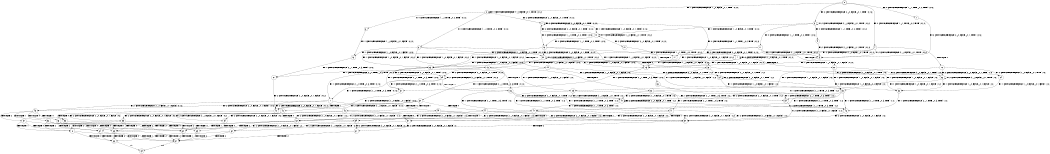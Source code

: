 digraph BCG {
size = "7, 10.5";
center = TRUE;
node [shape = circle];
0 [peripheries = 2];
0 -> 1 [label = "EX !0 !ATOMIC_EXCH_BRANCH (1, +1, TRUE, +0, 2, TRUE) !:0:1:2:"];
0 -> 2 [label = "EX !1 !ATOMIC_EXCH_BRANCH (1, +0, FALSE, +0, 1, TRUE) !:0:1:2:"];
0 -> 3 [label = "EX !2 !ATOMIC_EXCH_BRANCH (2, +0, FALSE, +0, 1, TRUE) !:0:1:2:"];
0 -> 4 [label = "EX !0 !ATOMIC_EXCH_BRANCH (1, +1, TRUE, +0, 2, TRUE) !:0:1:2:"];
1 -> 5 [label = "EX !2 !ATOMIC_EXCH_BRANCH (2, +0, FALSE, +0, 1, TRUE) !:0:1:2:"];
2 -> 6 [label = "EX !0 !ATOMIC_EXCH_BRANCH (1, +1, TRUE, +0, 2, TRUE) !:0:1:2:"];
2 -> 7 [label = "EX !2 !ATOMIC_EXCH_BRANCH (2, +0, FALSE, +0, 1, TRUE) !:0:1:2:"];
2 -> 8 [label = "EX !0 !ATOMIC_EXCH_BRANCH (1, +1, TRUE, +0, 2, TRUE) !:0:1:2:"];
2 -> 2 [label = "EX !1 !ATOMIC_EXCH_BRANCH (1, +0, FALSE, +0, 1, TRUE) !:0:1:2:"];
3 -> 9 [label = "EX !0 !ATOMIC_EXCH_BRANCH (1, +1, TRUE, +0, 2, TRUE) !:0:1:2:"];
3 -> 10 [label = "EX !1 !ATOMIC_EXCH_BRANCH (1, +0, FALSE, +0, 1, TRUE) !:0:1:2:"];
3 -> 11 [label = "EX !0 !ATOMIC_EXCH_BRANCH (1, +1, TRUE, +0, 2, TRUE) !:0:1:2:"];
3 -> 3 [label = "EX !2 !ATOMIC_EXCH_BRANCH (2, +0, FALSE, +0, 1, TRUE) !:0:1:2:"];
4 -> 5 [label = "EX !2 !ATOMIC_EXCH_BRANCH (2, +0, FALSE, +0, 1, TRUE) !:0:1:2:"];
4 -> 12 [label = "TERMINATE !0"];
4 -> 13 [label = "EX !1 !ATOMIC_EXCH_BRANCH (1, +0, FALSE, +0, 1, FALSE) !:0:1:2:"];
4 -> 14 [label = "EX !2 !ATOMIC_EXCH_BRANCH (2, +0, FALSE, +0, 1, TRUE) !:0:1:2:"];
5 -> 15 [label = "EX !1 !ATOMIC_EXCH_BRANCH (1, +0, FALSE, +0, 1, FALSE) !:0:1:2:"];
6 -> 16 [label = "EX !1 !ATOMIC_EXCH_BRANCH (1, +0, FALSE, +0, 1, FALSE) !:0:1:2:"];
7 -> 17 [label = "EX !0 !ATOMIC_EXCH_BRANCH (1, +1, TRUE, +0, 2, TRUE) !:0:1:2:"];
7 -> 18 [label = "EX !0 !ATOMIC_EXCH_BRANCH (1, +1, TRUE, +0, 2, TRUE) !:0:1:2:"];
7 -> 7 [label = "EX !2 !ATOMIC_EXCH_BRANCH (2, +0, FALSE, +0, 1, TRUE) !:0:1:2:"];
7 -> 10 [label = "EX !1 !ATOMIC_EXCH_BRANCH (1, +0, FALSE, +0, 1, TRUE) !:0:1:2:"];
8 -> 16 [label = "EX !1 !ATOMIC_EXCH_BRANCH (1, +0, FALSE, +0, 1, FALSE) !:0:1:2:"];
8 -> 19 [label = "TERMINATE !0"];
8 -> 20 [label = "EX !2 !ATOMIC_EXCH_BRANCH (2, +0, FALSE, +0, 1, TRUE) !:0:1:2:"];
8 -> 13 [label = "EX !1 !ATOMIC_EXCH_BRANCH (1, +0, FALSE, +0, 1, FALSE) !:0:1:2:"];
9 -> 5 [label = "EX !2 !ATOMIC_EXCH_BRANCH (2, +0, FALSE, +0, 1, TRUE) !:0:1:2:"];
10 -> 21 [label = "EX !2 !ATOMIC_EXCH_BRANCH (2, +0, FALSE, +0, 1, TRUE) !:0:1:2:"];
10 -> 18 [label = "EX !0 !ATOMIC_EXCH_BRANCH (1, +1, TRUE, +0, 2, TRUE) !:0:1:2:"];
10 -> 7 [label = "EX !2 !ATOMIC_EXCH_BRANCH (2, +0, FALSE, +0, 1, TRUE) !:0:1:2:"];
10 -> 10 [label = "EX !1 !ATOMIC_EXCH_BRANCH (1, +0, FALSE, +0, 1, TRUE) !:0:1:2:"];
11 -> 5 [label = "EX !2 !ATOMIC_EXCH_BRANCH (2, +0, FALSE, +0, 1, TRUE) !:0:1:2:"];
11 -> 22 [label = "TERMINATE !0"];
11 -> 23 [label = "EX !1 !ATOMIC_EXCH_BRANCH (1, +0, FALSE, +0, 1, FALSE) !:0:1:2:"];
11 -> 14 [label = "EX !2 !ATOMIC_EXCH_BRANCH (2, +0, FALSE, +0, 1, TRUE) !:0:1:2:"];
12 -> 24 [label = "EX !2 !ATOMIC_EXCH_BRANCH (2, +0, FALSE, +0, 1, TRUE) !:1:2:"];
12 -> 25 [label = "EX !1 !ATOMIC_EXCH_BRANCH (1, +0, FALSE, +0, 1, FALSE) !:1:2:"];
12 -> 26 [label = "EX !2 !ATOMIC_EXCH_BRANCH (2, +0, FALSE, +0, 1, TRUE) !:1:2:"];
13 -> 27 [label = "EX !1 !ATOMIC_EXCH_BRANCH (2, +1, TRUE, +0, 3, TRUE) !:0:1:2:"];
13 -> 28 [label = "TERMINATE !0"];
13 -> 29 [label = "EX !2 !ATOMIC_EXCH_BRANCH (2, +0, FALSE, +0, 1, TRUE) !:0:1:2:"];
13 -> 30 [label = "EX !1 !ATOMIC_EXCH_BRANCH (2, +1, TRUE, +0, 3, TRUE) !:0:1:2:"];
14 -> 15 [label = "EX !1 !ATOMIC_EXCH_BRANCH (1, +0, FALSE, +0, 1, FALSE) !:0:1:2:"];
14 -> 22 [label = "TERMINATE !0"];
14 -> 23 [label = "EX !1 !ATOMIC_EXCH_BRANCH (1, +0, FALSE, +0, 1, FALSE) !:0:1:2:"];
14 -> 14 [label = "EX !2 !ATOMIC_EXCH_BRANCH (2, +0, FALSE, +0, 1, TRUE) !:0:1:2:"];
15 -> 31 [label = "EX !1 !ATOMIC_EXCH_BRANCH (2, +1, TRUE, +0, 3, TRUE) !:0:1:2:"];
16 -> 27 [label = "EX !1 !ATOMIC_EXCH_BRANCH (2, +1, TRUE, +0, 3, TRUE) !:0:1:2:"];
17 -> 15 [label = "EX !1 !ATOMIC_EXCH_BRANCH (1, +0, FALSE, +0, 1, FALSE) !:0:1:2:"];
18 -> 15 [label = "EX !1 !ATOMIC_EXCH_BRANCH (1, +0, FALSE, +0, 1, FALSE) !:0:1:2:"];
18 -> 32 [label = "TERMINATE !0"];
18 -> 20 [label = "EX !2 !ATOMIC_EXCH_BRANCH (2, +0, FALSE, +0, 1, TRUE) !:0:1:2:"];
18 -> 23 [label = "EX !1 !ATOMIC_EXCH_BRANCH (1, +0, FALSE, +0, 1, FALSE) !:0:1:2:"];
19 -> 33 [label = "EX !1 !ATOMIC_EXCH_BRANCH (1, +0, FALSE, +0, 1, FALSE) !:1:2:"];
19 -> 34 [label = "EX !2 !ATOMIC_EXCH_BRANCH (2, +0, FALSE, +0, 1, TRUE) !:1:2:"];
19 -> 25 [label = "EX !1 !ATOMIC_EXCH_BRANCH (1, +0, FALSE, +0, 1, FALSE) !:1:2:"];
20 -> 15 [label = "EX !1 !ATOMIC_EXCH_BRANCH (1, +0, FALSE, +0, 1, FALSE) !:0:1:2:"];
20 -> 32 [label = "TERMINATE !0"];
20 -> 20 [label = "EX !2 !ATOMIC_EXCH_BRANCH (2, +0, FALSE, +0, 1, TRUE) !:0:1:2:"];
20 -> 23 [label = "EX !1 !ATOMIC_EXCH_BRANCH (1, +0, FALSE, +0, 1, FALSE) !:0:1:2:"];
21 -> 17 [label = "EX !0 !ATOMIC_EXCH_BRANCH (1, +1, TRUE, +0, 2, TRUE) !:0:1:2:"];
22 -> 24 [label = "EX !2 !ATOMIC_EXCH_BRANCH (2, +0, FALSE, +0, 1, TRUE) !:1:2:"];
22 -> 35 [label = "EX !1 !ATOMIC_EXCH_BRANCH (1, +0, FALSE, +0, 1, FALSE) !:1:2:"];
22 -> 26 [label = "EX !2 !ATOMIC_EXCH_BRANCH (2, +0, FALSE, +0, 1, TRUE) !:1:2:"];
23 -> 31 [label = "EX !1 !ATOMIC_EXCH_BRANCH (2, +1, TRUE, +0, 3, TRUE) !:0:1:2:"];
23 -> 36 [label = "TERMINATE !0"];
23 -> 29 [label = "EX !2 !ATOMIC_EXCH_BRANCH (2, +0, FALSE, +0, 1, TRUE) !:0:1:2:"];
23 -> 37 [label = "EX !1 !ATOMIC_EXCH_BRANCH (2, +1, TRUE, +0, 3, TRUE) !:0:1:2:"];
24 -> 38 [label = "EX !1 !ATOMIC_EXCH_BRANCH (1, +0, FALSE, +0, 1, FALSE) !:1:2:"];
25 -> 39 [label = "EX !1 !ATOMIC_EXCH_BRANCH (2, +1, TRUE, +0, 3, TRUE) !:1:2:"];
25 -> 40 [label = "EX !2 !ATOMIC_EXCH_BRANCH (2, +0, FALSE, +0, 1, TRUE) !:1:2:"];
25 -> 41 [label = "EX !1 !ATOMIC_EXCH_BRANCH (2, +1, TRUE, +0, 3, TRUE) !:1:2:"];
26 -> 38 [label = "EX !1 !ATOMIC_EXCH_BRANCH (1, +0, FALSE, +0, 1, FALSE) !:1:2:"];
26 -> 35 [label = "EX !1 !ATOMIC_EXCH_BRANCH (1, +0, FALSE, +0, 1, FALSE) !:1:2:"];
26 -> 26 [label = "EX !2 !ATOMIC_EXCH_BRANCH (2, +0, FALSE, +0, 1, TRUE) !:1:2:"];
27 -> 42 [label = "EX !2 !ATOMIC_EXCH_BRANCH (2, +0, FALSE, +0, 1, FALSE) !:0:1:2:"];
28 -> 39 [label = "EX !1 !ATOMIC_EXCH_BRANCH (2, +1, TRUE, +0, 3, TRUE) !:1:2:"];
28 -> 40 [label = "EX !2 !ATOMIC_EXCH_BRANCH (2, +0, FALSE, +0, 1, TRUE) !:1:2:"];
28 -> 41 [label = "EX !1 !ATOMIC_EXCH_BRANCH (2, +1, TRUE, +0, 3, TRUE) !:1:2:"];
29 -> 31 [label = "EX !1 !ATOMIC_EXCH_BRANCH (2, +1, TRUE, +0, 3, TRUE) !:0:1:2:"];
29 -> 36 [label = "TERMINATE !0"];
29 -> 29 [label = "EX !2 !ATOMIC_EXCH_BRANCH (2, +0, FALSE, +0, 1, TRUE) !:0:1:2:"];
29 -> 37 [label = "EX !1 !ATOMIC_EXCH_BRANCH (2, +1, TRUE, +0, 3, TRUE) !:0:1:2:"];
30 -> 42 [label = "EX !2 !ATOMIC_EXCH_BRANCH (2, +0, FALSE, +0, 1, FALSE) !:0:1:2:"];
30 -> 43 [label = "TERMINATE !1"];
30 -> 44 [label = "TERMINATE !0"];
30 -> 45 [label = "EX !2 !ATOMIC_EXCH_BRANCH (2, +0, FALSE, +0, 1, FALSE) !:0:1:2:"];
31 -> 42 [label = "EX !2 !ATOMIC_EXCH_BRANCH (2, +0, FALSE, +0, 1, FALSE) !:0:1:2:"];
32 -> 38 [label = "EX !1 !ATOMIC_EXCH_BRANCH (1, +0, FALSE, +0, 1, FALSE) !:1:2:"];
32 -> 34 [label = "EX !2 !ATOMIC_EXCH_BRANCH (2, +0, FALSE, +0, 1, TRUE) !:1:2:"];
32 -> 35 [label = "EX !1 !ATOMIC_EXCH_BRANCH (1, +0, FALSE, +0, 1, FALSE) !:1:2:"];
33 -> 39 [label = "EX !1 !ATOMIC_EXCH_BRANCH (2, +1, TRUE, +0, 3, TRUE) !:1:2:"];
34 -> 38 [label = "EX !1 !ATOMIC_EXCH_BRANCH (1, +0, FALSE, +0, 1, FALSE) !:1:2:"];
34 -> 34 [label = "EX !2 !ATOMIC_EXCH_BRANCH (2, +0, FALSE, +0, 1, TRUE) !:1:2:"];
34 -> 35 [label = "EX !1 !ATOMIC_EXCH_BRANCH (1, +0, FALSE, +0, 1, FALSE) !:1:2:"];
35 -> 46 [label = "EX !1 !ATOMIC_EXCH_BRANCH (2, +1, TRUE, +0, 3, TRUE) !:1:2:"];
35 -> 40 [label = "EX !2 !ATOMIC_EXCH_BRANCH (2, +0, FALSE, +0, 1, TRUE) !:1:2:"];
35 -> 47 [label = "EX !1 !ATOMIC_EXCH_BRANCH (2, +1, TRUE, +0, 3, TRUE) !:1:2:"];
36 -> 46 [label = "EX !1 !ATOMIC_EXCH_BRANCH (2, +1, TRUE, +0, 3, TRUE) !:1:2:"];
36 -> 40 [label = "EX !2 !ATOMIC_EXCH_BRANCH (2, +0, FALSE, +0, 1, TRUE) !:1:2:"];
36 -> 47 [label = "EX !1 !ATOMIC_EXCH_BRANCH (2, +1, TRUE, +0, 3, TRUE) !:1:2:"];
37 -> 42 [label = "EX !2 !ATOMIC_EXCH_BRANCH (2, +0, FALSE, +0, 1, FALSE) !:0:1:2:"];
37 -> 48 [label = "TERMINATE !1"];
37 -> 49 [label = "TERMINATE !0"];
37 -> 45 [label = "EX !2 !ATOMIC_EXCH_BRANCH (2, +0, FALSE, +0, 1, FALSE) !:0:1:2:"];
38 -> 46 [label = "EX !1 !ATOMIC_EXCH_BRANCH (2, +1, TRUE, +0, 3, TRUE) !:1:2:"];
39 -> 50 [label = "EX !2 !ATOMIC_EXCH_BRANCH (2, +0, FALSE, +0, 1, FALSE) !:1:2:"];
40 -> 46 [label = "EX !1 !ATOMIC_EXCH_BRANCH (2, +1, TRUE, +0, 3, TRUE) !:1:2:"];
40 -> 40 [label = "EX !2 !ATOMIC_EXCH_BRANCH (2, +0, FALSE, +0, 1, TRUE) !:1:2:"];
40 -> 47 [label = "EX !1 !ATOMIC_EXCH_BRANCH (2, +1, TRUE, +0, 3, TRUE) !:1:2:"];
41 -> 50 [label = "EX !2 !ATOMIC_EXCH_BRANCH (2, +0, FALSE, +0, 1, FALSE) !:1:2:"];
41 -> 51 [label = "TERMINATE !1"];
41 -> 52 [label = "EX !2 !ATOMIC_EXCH_BRANCH (2, +0, FALSE, +0, 1, FALSE) !:1:2:"];
42 -> 53 [label = "TERMINATE !0"];
43 -> 54 [label = "EX !2 !ATOMIC_EXCH_BRANCH (2, +0, FALSE, +0, 1, FALSE) !:0:2:"];
43 -> 51 [label = "TERMINATE !0"];
43 -> 55 [label = "EX !2 !ATOMIC_EXCH_BRANCH (2, +0, FALSE, +0, 1, FALSE) !:0:2:"];
44 -> 50 [label = "EX !2 !ATOMIC_EXCH_BRANCH (2, +0, FALSE, +0, 1, FALSE) !:1:2:"];
44 -> 51 [label = "TERMINATE !1"];
44 -> 52 [label = "EX !2 !ATOMIC_EXCH_BRANCH (2, +0, FALSE, +0, 1, FALSE) !:1:2:"];
45 -> 53 [label = "TERMINATE !0"];
45 -> 56 [label = "TERMINATE !1"];
45 -> 57 [label = "TERMINATE !2"];
45 -> 58 [label = "TERMINATE !0"];
46 -> 50 [label = "EX !2 !ATOMIC_EXCH_BRANCH (2, +0, FALSE, +0, 1, FALSE) !:1:2:"];
47 -> 50 [label = "EX !2 !ATOMIC_EXCH_BRANCH (2, +0, FALSE, +0, 1, FALSE) !:1:2:"];
47 -> 59 [label = "TERMINATE !1"];
47 -> 52 [label = "EX !2 !ATOMIC_EXCH_BRANCH (2, +0, FALSE, +0, 1, FALSE) !:1:2:"];
48 -> 54 [label = "EX !2 !ATOMIC_EXCH_BRANCH (2, +0, FALSE, +0, 1, FALSE) !:0:2:"];
48 -> 59 [label = "TERMINATE !0"];
48 -> 55 [label = "EX !2 !ATOMIC_EXCH_BRANCH (2, +0, FALSE, +0, 1, FALSE) !:0:2:"];
49 -> 50 [label = "EX !2 !ATOMIC_EXCH_BRANCH (2, +0, FALSE, +0, 1, FALSE) !:1:2:"];
49 -> 59 [label = "TERMINATE !1"];
49 -> 52 [label = "EX !2 !ATOMIC_EXCH_BRANCH (2, +0, FALSE, +0, 1, FALSE) !:1:2:"];
50 -> 60 [label = "TERMINATE !2"];
51 -> 61 [label = "EX !2 !ATOMIC_EXCH_BRANCH (2, +0, FALSE, +0, 1, FALSE) !:2:"];
51 -> 62 [label = "EX !2 !ATOMIC_EXCH_BRANCH (2, +0, FALSE, +0, 1, FALSE) !:2:"];
52 -> 60 [label = "TERMINATE !2"];
52 -> 63 [label = "TERMINATE !1"];
52 -> 64 [label = "TERMINATE !2"];
53 -> 60 [label = "TERMINATE !2"];
54 -> 65 [label = "TERMINATE !0"];
55 -> 65 [label = "TERMINATE !0"];
55 -> 66 [label = "TERMINATE !2"];
55 -> 63 [label = "TERMINATE !0"];
56 -> 65 [label = "TERMINATE !0"];
56 -> 66 [label = "TERMINATE !2"];
56 -> 63 [label = "TERMINATE !0"];
57 -> 60 [label = "TERMINATE !0"];
57 -> 66 [label = "TERMINATE !1"];
57 -> 64 [label = "TERMINATE !0"];
58 -> 60 [label = "TERMINATE !2"];
58 -> 63 [label = "TERMINATE !1"];
58 -> 64 [label = "TERMINATE !2"];
59 -> 61 [label = "EX !2 !ATOMIC_EXCH_BRANCH (2, +0, FALSE, +0, 1, FALSE) !:2:"];
59 -> 62 [label = "EX !2 !ATOMIC_EXCH_BRANCH (2, +0, FALSE, +0, 1, FALSE) !:2:"];
60 -> 67 [label = "TERMINATE !1"];
61 -> 67 [label = "TERMINATE !2"];
62 -> 67 [label = "TERMINATE !2"];
62 -> 68 [label = "TERMINATE !2"];
63 -> 67 [label = "TERMINATE !2"];
63 -> 68 [label = "TERMINATE !2"];
64 -> 67 [label = "TERMINATE !1"];
64 -> 68 [label = "TERMINATE !1"];
65 -> 67 [label = "TERMINATE !2"];
66 -> 67 [label = "TERMINATE !0"];
66 -> 68 [label = "TERMINATE !0"];
67 -> 69 [label = "exit"];
68 -> 69 [label = "exit"];
}
